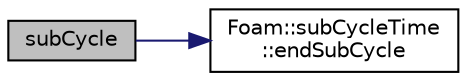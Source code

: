 digraph "subCycle"
{
  bgcolor="transparent";
  edge [fontname="Helvetica",fontsize="10",labelfontname="Helvetica",labelfontsize="10"];
  node [fontname="Helvetica",fontsize="10",shape=record];
  rankdir="LR";
  Node1 [label="subCycle",height=0.2,width=0.4,color="black", fillcolor="grey75", style="filled" fontcolor="black"];
  Node1 -> Node2 [color="midnightblue",fontsize="10",style="solid",fontname="Helvetica"];
  Node2 [label="Foam::subCycleTime\l::endSubCycle",height=0.2,width=0.4,color="black",URL="$classFoam_1_1subCycleTime.html#ac94c7ed4efd51aafabdcde36a49e57b8",tooltip="End the sub-cycling and reset the time-state. "];
}
